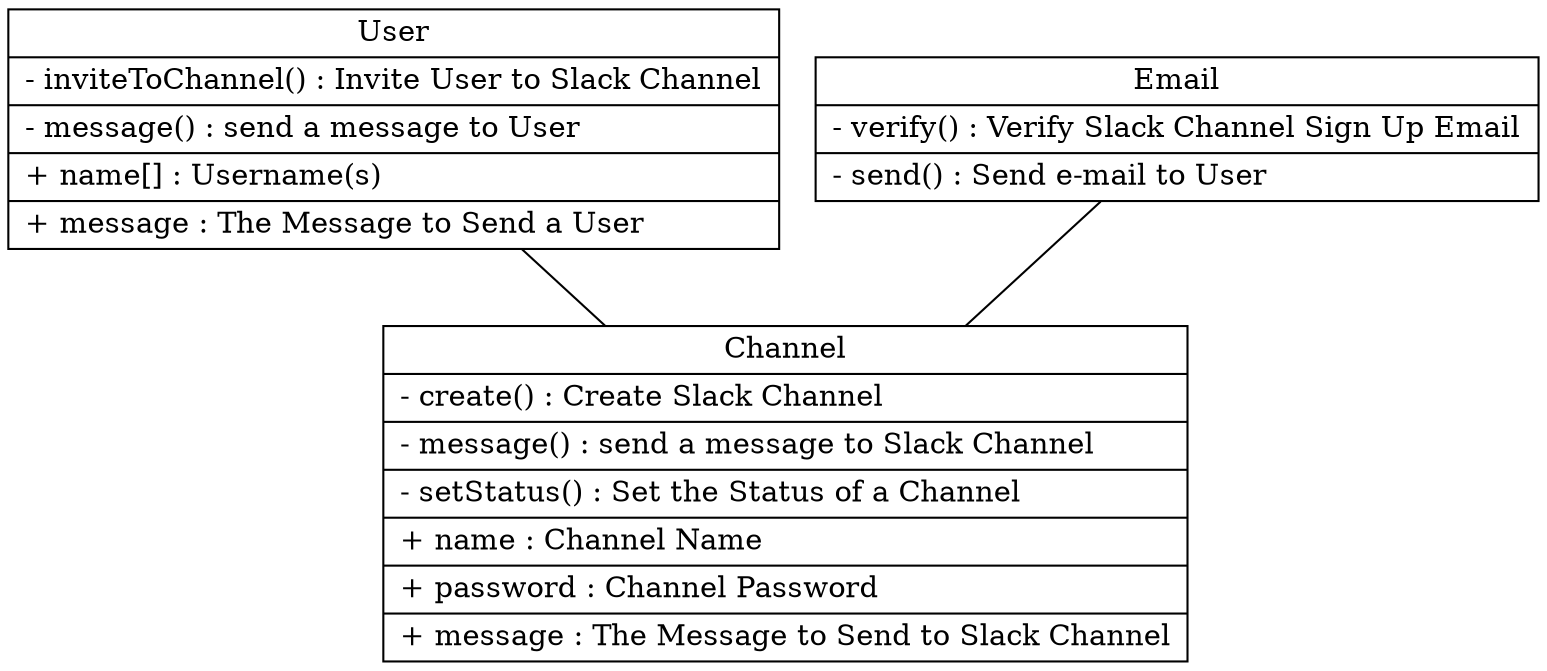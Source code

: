 digraph G {
n1 [label="{User|- inviteToChannel() : Invite User to Slack Channel\l|- message() : send a message to User\l|+ name[] : Username(s)\l|+ message : The Message to Send a User\l}" style=filled fillcolor="#ffffff" shape="record"];
n2 [label="{Channel|- create() : Create Slack Channel\l|- message() : send a message to Slack Channel\l|- setStatus() : Set the Status of a Channel\l|+ name : Channel Name\l|+ password : Channel Password\l|+ message : The Message to Send to Slack Channel\l}" style=filled fillcolor="#ffffff" shape="record"];
n3 [label="{Email|- verify() : Verify Slack Channel Sign Up Email\l|- send() : Send e-mail to User\l}" style=filled fillcolor="#ffffff" shape="record"];
n1 -> n2 [arrowhead="none"];
n3 -> n2 [arrowhead="none"];
}
